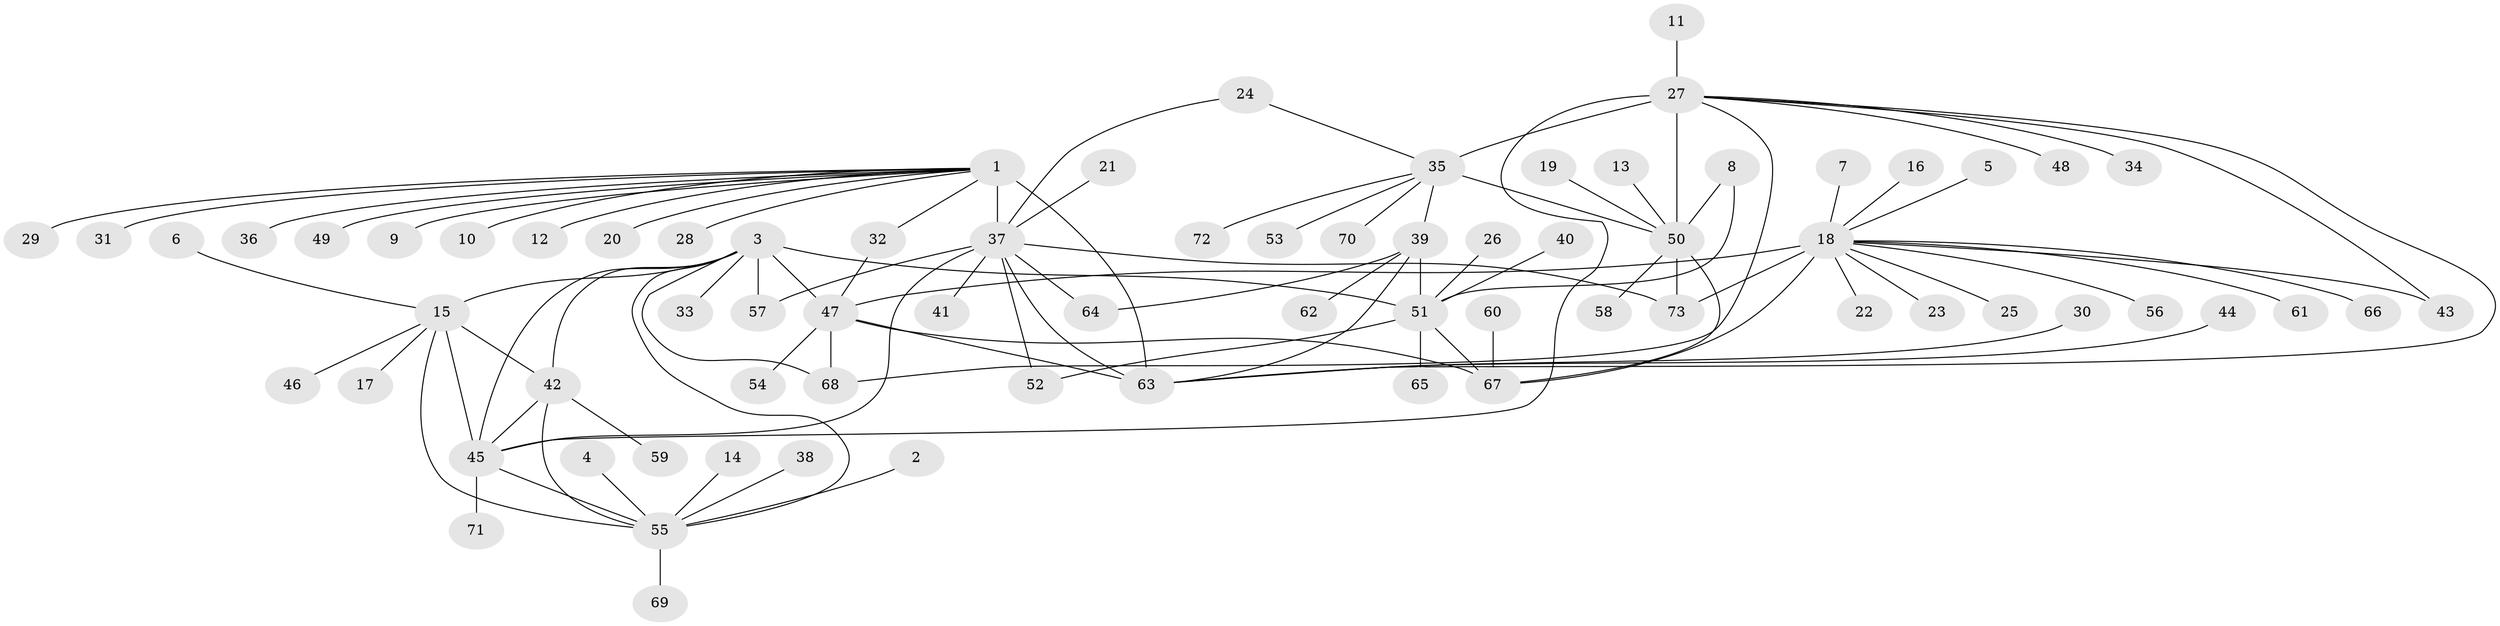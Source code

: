// original degree distribution, {10: 0.02054794520547945, 11: 0.02054794520547945, 6: 0.04794520547945205, 16: 0.00684931506849315, 7: 0.03424657534246575, 8: 0.03424657534246575, 12: 0.02054794520547945, 13: 0.02054794520547945, 9: 0.02054794520547945, 15: 0.00684931506849315, 14: 0.00684931506849315, 1: 0.5616438356164384, 2: 0.15753424657534246, 3: 0.03424657534246575, 4: 0.00684931506849315}
// Generated by graph-tools (version 1.1) at 2025/37/03/04/25 23:37:44]
// undirected, 73 vertices, 98 edges
graph export_dot {
  node [color=gray90,style=filled];
  1;
  2;
  3;
  4;
  5;
  6;
  7;
  8;
  9;
  10;
  11;
  12;
  13;
  14;
  15;
  16;
  17;
  18;
  19;
  20;
  21;
  22;
  23;
  24;
  25;
  26;
  27;
  28;
  29;
  30;
  31;
  32;
  33;
  34;
  35;
  36;
  37;
  38;
  39;
  40;
  41;
  42;
  43;
  44;
  45;
  46;
  47;
  48;
  49;
  50;
  51;
  52;
  53;
  54;
  55;
  56;
  57;
  58;
  59;
  60;
  61;
  62;
  63;
  64;
  65;
  66;
  67;
  68;
  69;
  70;
  71;
  72;
  73;
  1 -- 9 [weight=1.0];
  1 -- 10 [weight=1.0];
  1 -- 12 [weight=1.0];
  1 -- 20 [weight=1.0];
  1 -- 28 [weight=1.0];
  1 -- 29 [weight=1.0];
  1 -- 31 [weight=1.0];
  1 -- 32 [weight=1.0];
  1 -- 36 [weight=1.0];
  1 -- 37 [weight=4.0];
  1 -- 49 [weight=1.0];
  1 -- 63 [weight=8.0];
  2 -- 55 [weight=1.0];
  3 -- 15 [weight=2.0];
  3 -- 33 [weight=1.0];
  3 -- 42 [weight=2.0];
  3 -- 45 [weight=4.0];
  3 -- 47 [weight=1.0];
  3 -- 51 [weight=1.0];
  3 -- 55 [weight=2.0];
  3 -- 57 [weight=1.0];
  3 -- 68 [weight=1.0];
  4 -- 55 [weight=1.0];
  5 -- 18 [weight=1.0];
  6 -- 15 [weight=1.0];
  7 -- 18 [weight=1.0];
  8 -- 50 [weight=1.0];
  8 -- 51 [weight=1.0];
  11 -- 27 [weight=1.0];
  13 -- 50 [weight=1.0];
  14 -- 55 [weight=1.0];
  15 -- 17 [weight=1.0];
  15 -- 42 [weight=1.0];
  15 -- 45 [weight=2.0];
  15 -- 46 [weight=1.0];
  15 -- 55 [weight=1.0];
  16 -- 18 [weight=1.0];
  18 -- 22 [weight=1.0];
  18 -- 23 [weight=1.0];
  18 -- 25 [weight=1.0];
  18 -- 43 [weight=1.0];
  18 -- 47 [weight=2.0];
  18 -- 56 [weight=1.0];
  18 -- 61 [weight=1.0];
  18 -- 66 [weight=1.0];
  18 -- 67 [weight=8.0];
  18 -- 73 [weight=1.0];
  19 -- 50 [weight=1.0];
  21 -- 37 [weight=1.0];
  24 -- 35 [weight=1.0];
  24 -- 37 [weight=1.0];
  26 -- 51 [weight=1.0];
  27 -- 34 [weight=1.0];
  27 -- 35 [weight=1.0];
  27 -- 43 [weight=1.0];
  27 -- 45 [weight=1.0];
  27 -- 48 [weight=1.0];
  27 -- 50 [weight=5.0];
  27 -- 63 [weight=1.0];
  27 -- 68 [weight=1.0];
  30 -- 63 [weight=1.0];
  32 -- 47 [weight=1.0];
  35 -- 39 [weight=1.0];
  35 -- 50 [weight=5.0];
  35 -- 53 [weight=1.0];
  35 -- 70 [weight=1.0];
  35 -- 72 [weight=1.0];
  37 -- 41 [weight=1.0];
  37 -- 45 [weight=1.0];
  37 -- 52 [weight=1.0];
  37 -- 57 [weight=1.0];
  37 -- 63 [weight=2.0];
  37 -- 64 [weight=1.0];
  37 -- 73 [weight=1.0];
  38 -- 55 [weight=1.0];
  39 -- 51 [weight=6.0];
  39 -- 62 [weight=1.0];
  39 -- 63 [weight=1.0];
  39 -- 64 [weight=1.0];
  40 -- 51 [weight=1.0];
  42 -- 45 [weight=2.0];
  42 -- 55 [weight=1.0];
  42 -- 59 [weight=1.0];
  44 -- 63 [weight=1.0];
  45 -- 55 [weight=2.0];
  45 -- 71 [weight=1.0];
  47 -- 54 [weight=1.0];
  47 -- 63 [weight=1.0];
  47 -- 67 [weight=4.0];
  47 -- 68 [weight=1.0];
  50 -- 58 [weight=1.0];
  50 -- 67 [weight=1.0];
  50 -- 73 [weight=1.0];
  51 -- 52 [weight=1.0];
  51 -- 65 [weight=1.0];
  51 -- 67 [weight=1.0];
  55 -- 69 [weight=1.0];
  60 -- 67 [weight=1.0];
}
